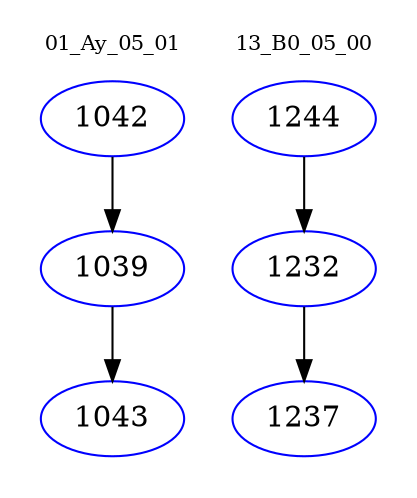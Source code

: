 digraph{
subgraph cluster_0 {
color = white
label = "01_Ay_05_01";
fontsize=10;
T0_1042 [label="1042", color="blue"]
T0_1042 -> T0_1039 [color="black"]
T0_1039 [label="1039", color="blue"]
T0_1039 -> T0_1043 [color="black"]
T0_1043 [label="1043", color="blue"]
}
subgraph cluster_1 {
color = white
label = "13_B0_05_00";
fontsize=10;
T1_1244 [label="1244", color="blue"]
T1_1244 -> T1_1232 [color="black"]
T1_1232 [label="1232", color="blue"]
T1_1232 -> T1_1237 [color="black"]
T1_1237 [label="1237", color="blue"]
}
}
